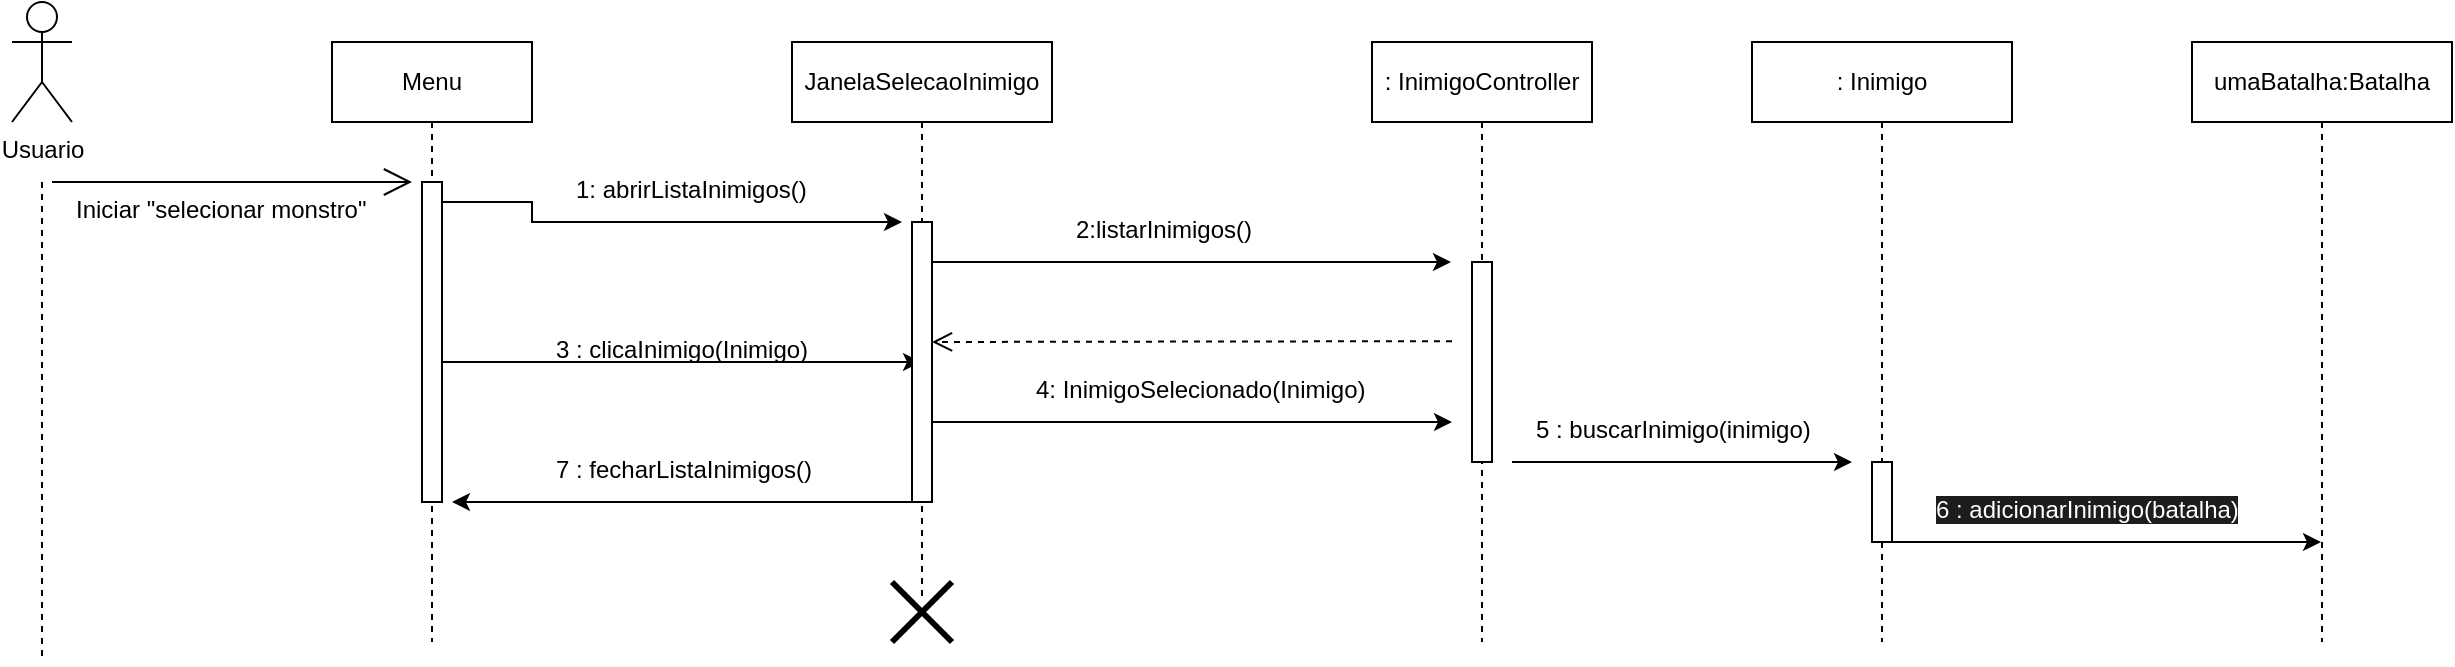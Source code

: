 <mxfile version="27.0.6">
  <diagram name="Page-1" id="2YBvvXClWsGukQMizWep">
    <mxGraphModel grid="1" page="1" gridSize="10" guides="1" tooltips="1" connect="1" arrows="1" fold="1" pageScale="1" pageWidth="9999" pageHeight="9999" math="0" shadow="0">
      <root>
        <mxCell id="0" />
        <mxCell id="1" parent="0" />
        <mxCell id="rJFT_KHLRNkj6K3t_Fg7-46" style="edgeStyle=elbowEdgeStyle;rounded=0;orthogonalLoop=1;jettySize=auto;html=1;elbow=vertical;curved=0;" edge="1" parent="1">
          <mxGeometry relative="1" as="geometry">
            <mxPoint x="785" y="1010.002" as="sourcePoint" />
            <mxPoint x="1024.5" y="1010.002" as="targetPoint" />
          </mxGeometry>
        </mxCell>
        <mxCell id="rJFT_KHLRNkj6K3t_Fg7-40" style="edgeStyle=elbowEdgeStyle;rounded=0;orthogonalLoop=1;jettySize=auto;html=1;elbow=vertical;curved=0;" edge="1" parent="1">
          <mxGeometry relative="1" as="geometry">
            <mxPoint x="1024.63" y="960.002" as="sourcePoint" />
            <mxPoint x="1289.5" y="960.002" as="targetPoint" />
          </mxGeometry>
        </mxCell>
        <mxCell id="aM9ryv3xv72pqoxQDRHE-5" value="JanelaSelecaoInimigo" style="shape=umlLifeline;perimeter=lifelinePerimeter;whiteSpace=wrap;html=1;container=0;dropTarget=0;collapsible=0;recursiveResize=0;outlineConnect=0;portConstraint=eastwest;newEdgeStyle={&quot;edgeStyle&quot;:&quot;elbowEdgeStyle&quot;,&quot;elbow&quot;:&quot;vertical&quot;,&quot;curved&quot;:0,&quot;rounded&quot;:0};" vertex="1" parent="1">
          <mxGeometry x="960" y="850" width="130" height="280" as="geometry" />
        </mxCell>
        <mxCell id="aM9ryv3xv72pqoxQDRHE-6" value="" style="html=1;points=[];perimeter=orthogonalPerimeter;outlineConnect=0;targetShapes=umlLifeline;portConstraint=eastwest;newEdgeStyle={&quot;edgeStyle&quot;:&quot;elbowEdgeStyle&quot;,&quot;elbow&quot;:&quot;vertical&quot;,&quot;curved&quot;:0,&quot;rounded&quot;:0};" vertex="1" parent="aM9ryv3xv72pqoxQDRHE-5">
          <mxGeometry x="60" y="90" width="10" height="140" as="geometry" />
        </mxCell>
        <mxCell id="rJFT_KHLRNkj6K3t_Fg7-1" value=": InimigoController" style="shape=umlLifeline;perimeter=lifelinePerimeter;whiteSpace=wrap;html=1;container=0;dropTarget=0;collapsible=0;recursiveResize=0;outlineConnect=0;portConstraint=eastwest;newEdgeStyle={&quot;edgeStyle&quot;:&quot;elbowEdgeStyle&quot;,&quot;elbow&quot;:&quot;vertical&quot;,&quot;curved&quot;:0,&quot;rounded&quot;:0};" vertex="1" parent="1">
          <mxGeometry x="1250" y="850" width="110" height="300" as="geometry" />
        </mxCell>
        <mxCell id="rJFT_KHLRNkj6K3t_Fg7-2" value="" style="html=1;points=[];perimeter=orthogonalPerimeter;outlineConnect=0;targetShapes=umlLifeline;portConstraint=eastwest;newEdgeStyle={&quot;edgeStyle&quot;:&quot;elbowEdgeStyle&quot;,&quot;elbow&quot;:&quot;vertical&quot;,&quot;curved&quot;:0,&quot;rounded&quot;:0};" vertex="1" parent="rJFT_KHLRNkj6K3t_Fg7-1">
          <mxGeometry x="50" y="110" width="10" height="100" as="geometry" />
        </mxCell>
        <mxCell id="rJFT_KHLRNkj6K3t_Fg7-30" style="edgeStyle=orthogonalEdgeStyle;rounded=0;orthogonalLoop=1;jettySize=auto;html=1;curved=0;" edge="1" parent="1">
          <mxGeometry relative="1" as="geometry">
            <mxPoint x="780" y="930.0" as="sourcePoint" />
            <mxPoint x="1015" y="940" as="targetPoint" />
            <Array as="points">
              <mxPoint x="830" y="930" />
              <mxPoint x="830" y="940" />
              <mxPoint x="1015" y="940" />
            </Array>
          </mxGeometry>
        </mxCell>
        <mxCell id="rJFT_KHLRNkj6K3t_Fg7-33" value="1: abrirListaInimigos()" style="text;whiteSpace=wrap;html=1;" vertex="1" parent="1">
          <mxGeometry x="850" y="910" width="140" height="40" as="geometry" />
        </mxCell>
        <mxCell id="rJFT_KHLRNkj6K3t_Fg7-35" value="Menu" style="shape=umlLifeline;perimeter=lifelinePerimeter;whiteSpace=wrap;html=1;container=0;dropTarget=0;collapsible=0;recursiveResize=0;outlineConnect=0;portConstraint=eastwest;newEdgeStyle={&quot;edgeStyle&quot;:&quot;elbowEdgeStyle&quot;,&quot;elbow&quot;:&quot;vertical&quot;,&quot;curved&quot;:0,&quot;rounded&quot;:0};" vertex="1" parent="1">
          <mxGeometry x="730" y="850" width="100" height="300" as="geometry" />
        </mxCell>
        <mxCell id="rJFT_KHLRNkj6K3t_Fg7-36" value="" style="html=1;points=[];perimeter=orthogonalPerimeter;outlineConnect=0;targetShapes=umlLifeline;portConstraint=eastwest;newEdgeStyle={&quot;edgeStyle&quot;:&quot;elbowEdgeStyle&quot;,&quot;elbow&quot;:&quot;vertical&quot;,&quot;curved&quot;:0,&quot;rounded&quot;:0};" vertex="1" parent="rJFT_KHLRNkj6K3t_Fg7-35">
          <mxGeometry x="45" y="70" width="10" height="160" as="geometry" />
        </mxCell>
        <mxCell id="rJFT_KHLRNkj6K3t_Fg7-41" value="2:listarInimigos()" style="text;whiteSpace=wrap;html=1;" vertex="1" parent="1">
          <mxGeometry x="1100" y="930" width="120" height="40" as="geometry" />
        </mxCell>
        <mxCell id="rJFT_KHLRNkj6K3t_Fg7-45" value="" style="html=1;verticalAlign=bottom;endArrow=open;dashed=1;endSize=8;curved=0;rounded=0;" edge="1" parent="1">
          <mxGeometry relative="1" as="geometry">
            <mxPoint x="1290" y="999.57" as="sourcePoint" />
            <mxPoint x="1030" y="1000" as="targetPoint" />
          </mxGeometry>
        </mxCell>
        <mxCell id="rJFT_KHLRNkj6K3t_Fg7-47" value="3 : clicaInimigo(Inimigo)" style="text;whiteSpace=wrap;html=1;" vertex="1" parent="1">
          <mxGeometry x="840" y="990" width="140" height="40" as="geometry" />
        </mxCell>
        <mxCell id="rJFT_KHLRNkj6K3t_Fg7-48" style="edgeStyle=elbowEdgeStyle;rounded=0;orthogonalLoop=1;jettySize=auto;html=1;elbow=vertical;curved=0;" edge="1" parent="1" source="aM9ryv3xv72pqoxQDRHE-6">
          <mxGeometry relative="1" as="geometry">
            <mxPoint x="1040" y="1040" as="sourcePoint" />
            <mxPoint x="1290" y="1040" as="targetPoint" />
          </mxGeometry>
        </mxCell>
        <mxCell id="rJFT_KHLRNkj6K3t_Fg7-49" value="4: InimigoSelecionado(Inimigo)" style="text;whiteSpace=wrap;html=1;" vertex="1" parent="1">
          <mxGeometry x="1080" y="1010" width="180" height="30" as="geometry" />
        </mxCell>
        <mxCell id="rJFT_KHLRNkj6K3t_Fg7-53" value="umaBatalha:Batalha" style="shape=umlLifeline;perimeter=lifelinePerimeter;whiteSpace=wrap;html=1;container=0;dropTarget=0;collapsible=0;recursiveResize=0;outlineConnect=0;portConstraint=eastwest;newEdgeStyle={&quot;edgeStyle&quot;:&quot;elbowEdgeStyle&quot;,&quot;elbow&quot;:&quot;vertical&quot;,&quot;curved&quot;:0,&quot;rounded&quot;:0};" vertex="1" parent="1">
          <mxGeometry x="1660" y="850" width="130" height="300" as="geometry" />
        </mxCell>
        <mxCell id="rJFT_KHLRNkj6K3t_Fg7-55" style="edgeStyle=elbowEdgeStyle;rounded=0;orthogonalLoop=1;jettySize=auto;html=1;elbow=horizontal;curved=0;entryX=1;entryY=1;entryDx=0;entryDy=0;" edge="1" parent="1" target="rJFT_KHLRNkj6K3t_Fg7-56">
          <mxGeometry relative="1" as="geometry">
            <mxPoint x="1320" y="1060" as="sourcePoint" />
            <mxPoint x="1559.5" y="1060.004" as="targetPoint" />
            <Array as="points">
              <mxPoint x="1320" y="1060" />
            </Array>
          </mxGeometry>
        </mxCell>
        <mxCell id="rJFT_KHLRNkj6K3t_Fg7-56" value="5 : buscarInimigo(inimigo)" style="text;whiteSpace=wrap;html=1;" vertex="1" parent="1">
          <mxGeometry x="1330" y="1030" width="160" height="30" as="geometry" />
        </mxCell>
        <mxCell id="rJFT_KHLRNkj6K3t_Fg7-57" value="" style="shape=umlDestroy;whiteSpace=wrap;html=1;strokeWidth=3;targetShapes=umlLifeline;" vertex="1" parent="1">
          <mxGeometry x="1010" y="1120" width="30" height="30" as="geometry" />
        </mxCell>
        <mxCell id="rJFT_KHLRNkj6K3t_Fg7-59" style="edgeStyle=elbowEdgeStyle;rounded=0;orthogonalLoop=1;jettySize=auto;html=1;elbow=vertical;curved=0;" edge="1" parent="1">
          <mxGeometry relative="1" as="geometry">
            <mxPoint x="1020" y="1080.004" as="sourcePoint" />
            <mxPoint x="790" y="1080" as="targetPoint" />
          </mxGeometry>
        </mxCell>
        <mxCell id="rJFT_KHLRNkj6K3t_Fg7-60" value="7 : fecharListaInimigos()" style="text;whiteSpace=wrap;html=1;" vertex="1" parent="1">
          <mxGeometry x="840" y="1050" width="140" height="40" as="geometry" />
        </mxCell>
        <mxCell id="rJFT_KHLRNkj6K3t_Fg7-62" value=": Inimigo" style="shape=umlLifeline;perimeter=lifelinePerimeter;whiteSpace=wrap;html=1;container=0;dropTarget=0;collapsible=0;recursiveResize=0;outlineConnect=0;portConstraint=eastwest;newEdgeStyle={&quot;edgeStyle&quot;:&quot;elbowEdgeStyle&quot;,&quot;elbow&quot;:&quot;vertical&quot;,&quot;curved&quot;:0,&quot;rounded&quot;:0};" vertex="1" parent="1">
          <mxGeometry x="1440" y="850" width="130" height="300" as="geometry" />
        </mxCell>
        <mxCell id="rJFT_KHLRNkj6K3t_Fg7-63" value="" style="html=1;points=[];perimeter=orthogonalPerimeter;outlineConnect=0;targetShapes=umlLifeline;portConstraint=eastwest;newEdgeStyle={&quot;edgeStyle&quot;:&quot;elbowEdgeStyle&quot;,&quot;elbow&quot;:&quot;vertical&quot;,&quot;curved&quot;:0,&quot;rounded&quot;:0};" vertex="1" parent="rJFT_KHLRNkj6K3t_Fg7-62">
          <mxGeometry x="60" y="210" width="10" height="40" as="geometry" />
        </mxCell>
        <mxCell id="rJFT_KHLRNkj6K3t_Fg7-64" style="edgeStyle=elbowEdgeStyle;rounded=0;orthogonalLoop=1;jettySize=auto;html=1;elbow=vertical;curved=0;" edge="1" parent="1" source="rJFT_KHLRNkj6K3t_Fg7-63" target="rJFT_KHLRNkj6K3t_Fg7-53">
          <mxGeometry relative="1" as="geometry">
            <Array as="points">
              <mxPoint x="1630" y="1100" />
            </Array>
          </mxGeometry>
        </mxCell>
        <mxCell id="rJFT_KHLRNkj6K3t_Fg7-65" value="&lt;span style=&quot;color: rgb(255, 255, 255); font-family: Helvetica; font-size: 12px; font-style: normal; font-variant-ligatures: normal; font-variant-caps: normal; font-weight: 400; letter-spacing: normal; orphans: 2; text-align: left; text-indent: 0px; text-transform: none; widows: 2; word-spacing: 0px; -webkit-text-stroke-width: 0px; white-space: normal; background-color: rgb(27, 29, 30); text-decoration-thickness: initial; text-decoration-style: initial; text-decoration-color: initial; float: none; display: inline !important;&quot;&gt;6 : adicionarInimigo(batalha)&lt;/span&gt;" style="text;whiteSpace=wrap;html=1;" vertex="1" parent="1">
          <mxGeometry x="1530" y="1070" width="180" height="40" as="geometry" />
        </mxCell>
        <mxCell id="rJFT_KHLRNkj6K3t_Fg7-66" value="Usuario" style="shape=umlActor;verticalLabelPosition=bottom;verticalAlign=top;html=1;" vertex="1" parent="1">
          <mxGeometry x="570" y="830" width="30" height="60" as="geometry" />
        </mxCell>
        <mxCell id="rJFT_KHLRNkj6K3t_Fg7-70" value="" style="endArrow=none;dashed=1;endFill=0;endSize=12;html=1;rounded=0;startFill=0;" edge="1" parent="1">
          <mxGeometry width="160" relative="1" as="geometry">
            <mxPoint x="585" y="920" as="sourcePoint" />
            <mxPoint x="585" y="1160" as="targetPoint" />
            <Array as="points">
              <mxPoint x="585" y="1030" />
            </Array>
          </mxGeometry>
        </mxCell>
        <mxCell id="rJFT_KHLRNkj6K3t_Fg7-72" value="" style="endArrow=open;endFill=1;endSize=12;html=1;rounded=0;" edge="1" parent="1">
          <mxGeometry width="160" relative="1" as="geometry">
            <mxPoint x="590" y="920" as="sourcePoint" />
            <mxPoint x="770" y="920" as="targetPoint" />
          </mxGeometry>
        </mxCell>
        <mxCell id="rJFT_KHLRNkj6K3t_Fg7-73" value="Iniciar &quot;selecionar monstro&quot;" style="text;whiteSpace=wrap;html=1;" vertex="1" parent="1">
          <mxGeometry x="600" y="920" width="160" height="40" as="geometry" />
        </mxCell>
      </root>
    </mxGraphModel>
  </diagram>
</mxfile>
